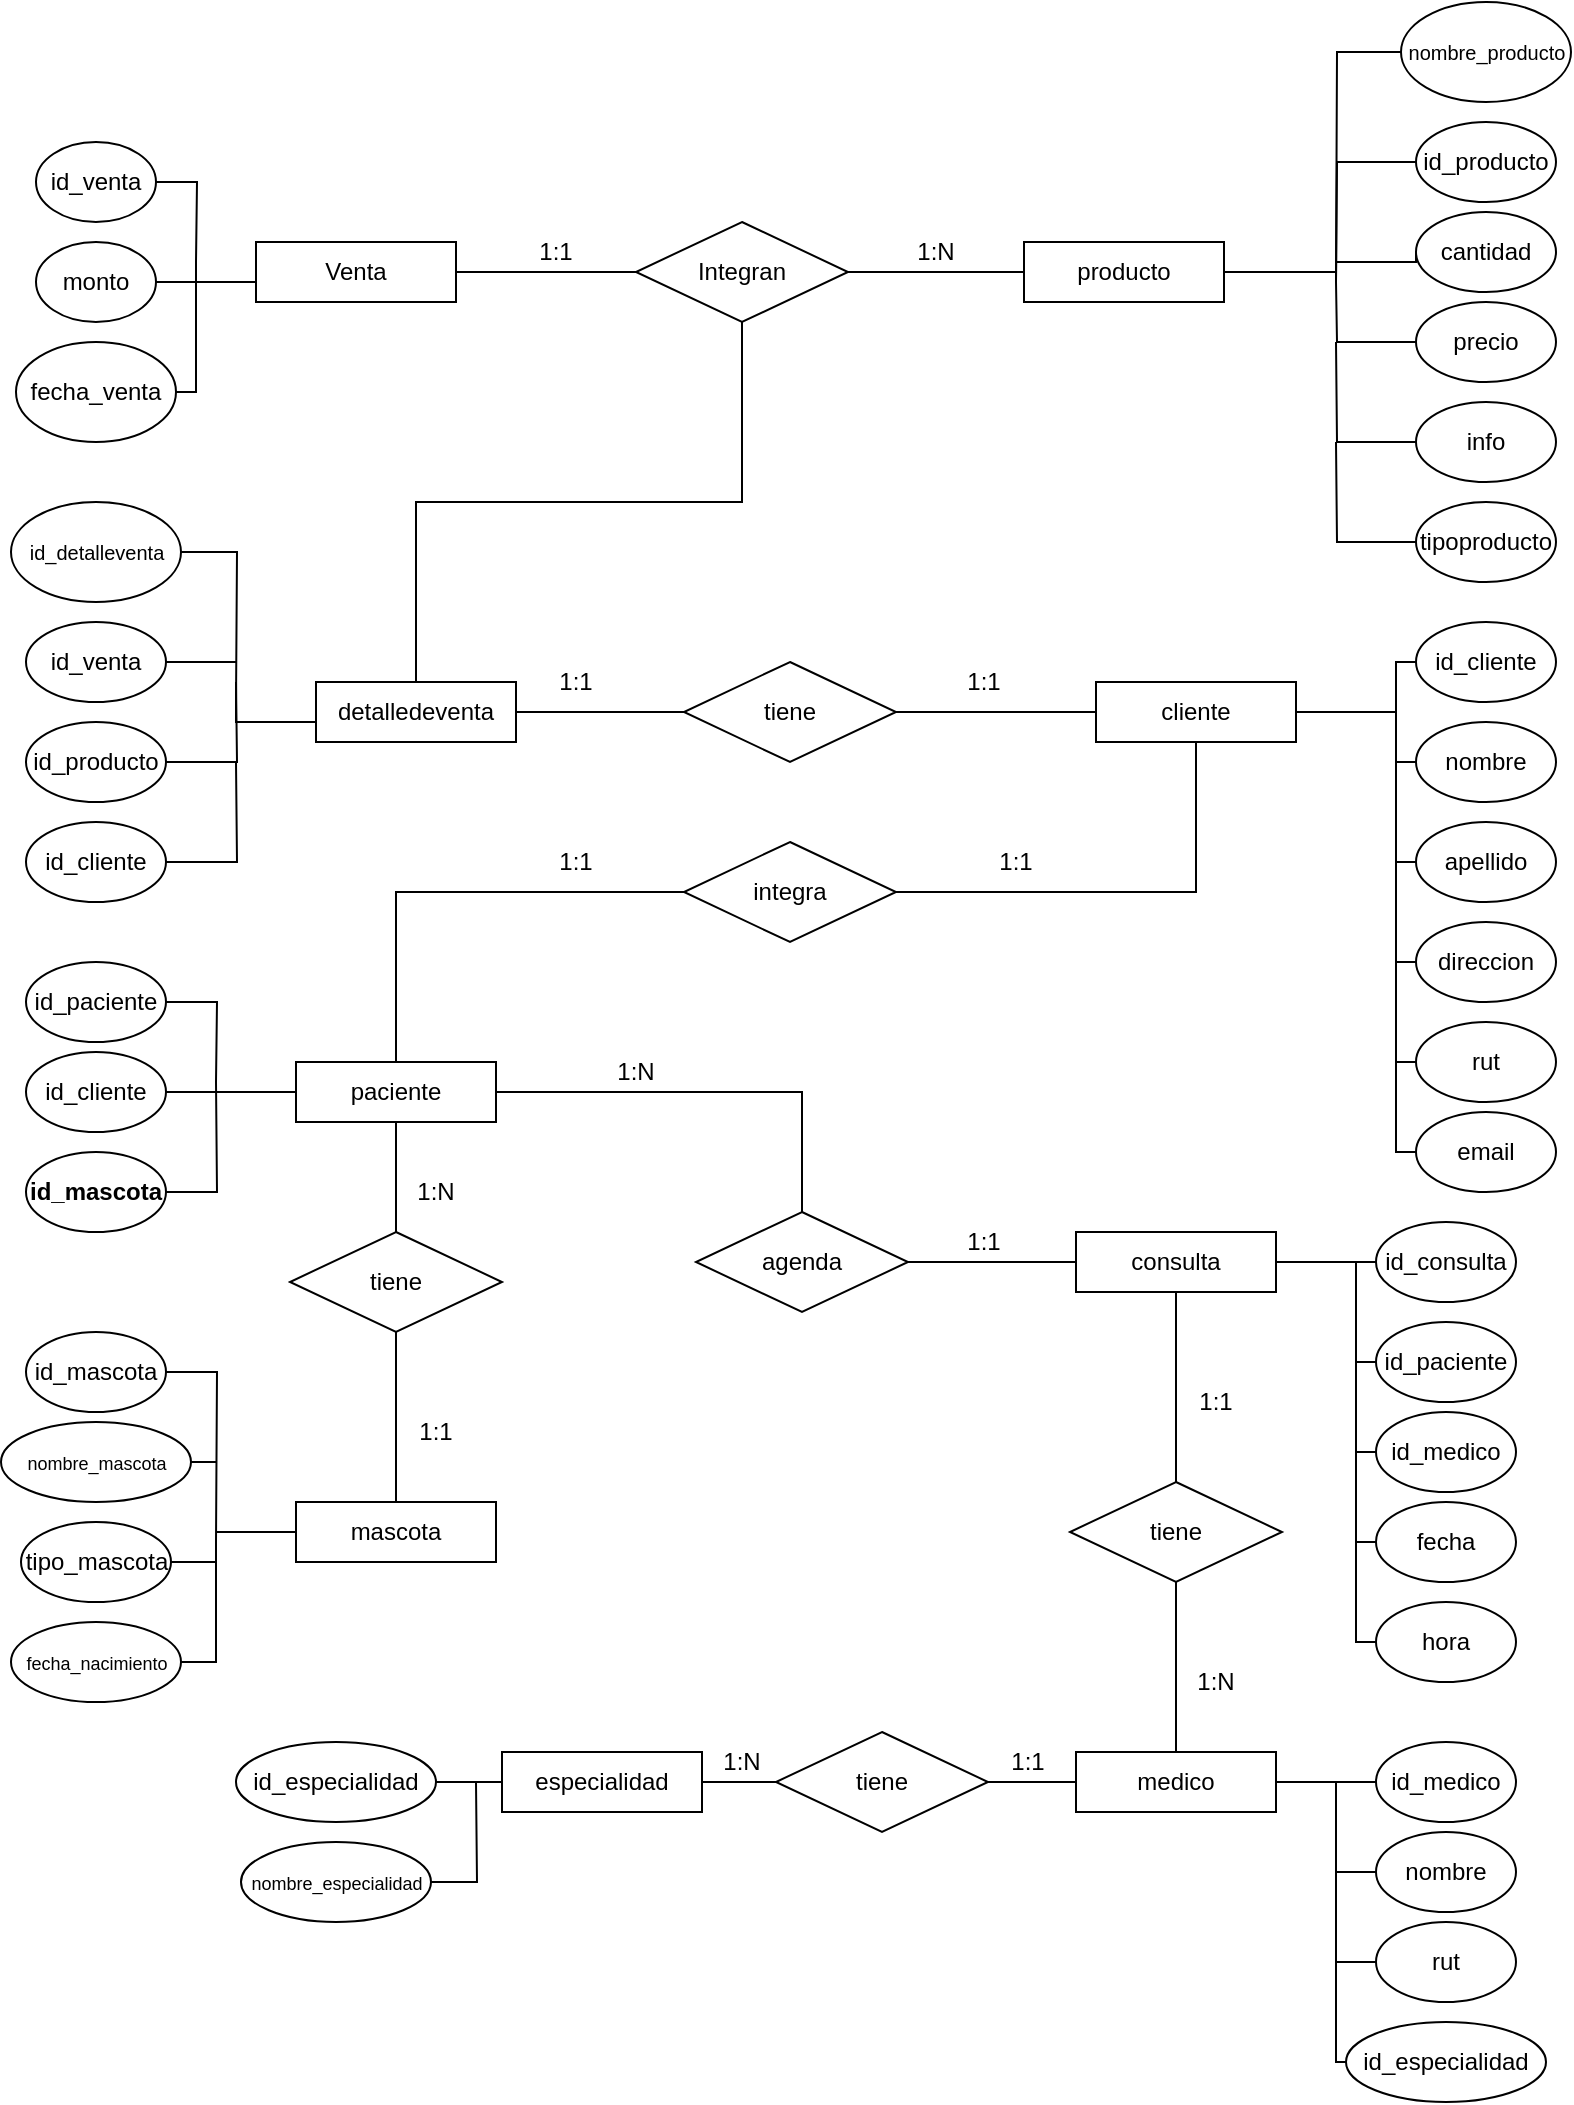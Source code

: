 <mxfile version="14.6.10" type="github">
  <diagram id="C5RBs43oDa-KdzZeNtuy" name="Page-1">
    <mxGraphModel dx="1973" dy="1091" grid="1" gridSize="10" guides="1" tooltips="1" connect="1" arrows="1" fold="1" page="1" pageScale="1" pageWidth="827" pageHeight="1169" math="0" shadow="0">
      <root>
        <mxCell id="WIyWlLk6GJQsqaUBKTNV-0" />
        <mxCell id="WIyWlLk6GJQsqaUBKTNV-1" parent="WIyWlLk6GJQsqaUBKTNV-0" />
        <mxCell id="4dJDkmnBJsWm2NZpvlQx-30" style="edgeStyle=orthogonalEdgeStyle;rounded=0;orthogonalLoop=1;jettySize=auto;html=1;exitX=0;exitY=0.5;exitDx=0;exitDy=0;endArrow=none;endFill=0;" edge="1" parent="WIyWlLk6GJQsqaUBKTNV-1" source="4dJDkmnBJsWm2NZpvlQx-0">
          <mxGeometry relative="1" as="geometry">
            <mxPoint x="100" y="145" as="targetPoint" />
            <Array as="points">
              <mxPoint x="130" y="150" />
              <mxPoint x="100" y="150" />
            </Array>
          </mxGeometry>
        </mxCell>
        <mxCell id="4dJDkmnBJsWm2NZpvlQx-39" style="edgeStyle=orthogonalEdgeStyle;rounded=0;orthogonalLoop=1;jettySize=auto;html=1;exitX=1;exitY=0.5;exitDx=0;exitDy=0;entryX=0;entryY=0.5;entryDx=0;entryDy=0;endArrow=none;endFill=0;" edge="1" parent="WIyWlLk6GJQsqaUBKTNV-1" source="4dJDkmnBJsWm2NZpvlQx-0" target="4dJDkmnBJsWm2NZpvlQx-38">
          <mxGeometry relative="1" as="geometry" />
        </mxCell>
        <mxCell id="4dJDkmnBJsWm2NZpvlQx-0" value="Venta" style="rounded=0;whiteSpace=wrap;html=1;" vertex="1" parent="WIyWlLk6GJQsqaUBKTNV-1">
          <mxGeometry x="130" y="130" width="100" height="30" as="geometry" />
        </mxCell>
        <mxCell id="4dJDkmnBJsWm2NZpvlQx-53" style="edgeStyle=orthogonalEdgeStyle;rounded=0;orthogonalLoop=1;jettySize=auto;html=1;exitX=0;exitY=0.5;exitDx=0;exitDy=0;endArrow=none;endFill=0;" edge="1" parent="WIyWlLk6GJQsqaUBKTNV-1" source="4dJDkmnBJsWm2NZpvlQx-1">
          <mxGeometry relative="1" as="geometry">
            <mxPoint x="120" y="355" as="targetPoint" />
            <Array as="points">
              <mxPoint x="180" y="370" />
              <mxPoint x="120" y="370" />
            </Array>
          </mxGeometry>
        </mxCell>
        <mxCell id="4dJDkmnBJsWm2NZpvlQx-60" style="edgeStyle=orthogonalEdgeStyle;rounded=0;orthogonalLoop=1;jettySize=auto;html=1;exitX=1;exitY=0.5;exitDx=0;exitDy=0;endArrow=none;endFill=0;" edge="1" parent="WIyWlLk6GJQsqaUBKTNV-1" source="4dJDkmnBJsWm2NZpvlQx-1" target="4dJDkmnBJsWm2NZpvlQx-59">
          <mxGeometry relative="1" as="geometry" />
        </mxCell>
        <mxCell id="4dJDkmnBJsWm2NZpvlQx-1" value="detalledeventa" style="rounded=0;whiteSpace=wrap;html=1;" vertex="1" parent="WIyWlLk6GJQsqaUBKTNV-1">
          <mxGeometry x="160" y="350" width="100" height="30" as="geometry" />
        </mxCell>
        <mxCell id="4dJDkmnBJsWm2NZpvlQx-31" style="edgeStyle=orthogonalEdgeStyle;rounded=0;orthogonalLoop=1;jettySize=auto;html=1;exitX=1;exitY=0.5;exitDx=0;exitDy=0;endArrow=none;endFill=0;" edge="1" parent="WIyWlLk6GJQsqaUBKTNV-1" source="4dJDkmnBJsWm2NZpvlQx-2">
          <mxGeometry relative="1" as="geometry">
            <mxPoint x="670" y="145" as="targetPoint" />
          </mxGeometry>
        </mxCell>
        <mxCell id="4dJDkmnBJsWm2NZpvlQx-40" style="edgeStyle=orthogonalEdgeStyle;rounded=0;orthogonalLoop=1;jettySize=auto;html=1;exitX=0;exitY=0.5;exitDx=0;exitDy=0;entryX=1;entryY=0.5;entryDx=0;entryDy=0;endArrow=none;endFill=0;" edge="1" parent="WIyWlLk6GJQsqaUBKTNV-1" source="4dJDkmnBJsWm2NZpvlQx-2" target="4dJDkmnBJsWm2NZpvlQx-38">
          <mxGeometry relative="1" as="geometry" />
        </mxCell>
        <mxCell id="4dJDkmnBJsWm2NZpvlQx-2" value="producto" style="rounded=0;whiteSpace=wrap;html=1;" vertex="1" parent="WIyWlLk6GJQsqaUBKTNV-1">
          <mxGeometry x="514" y="130" width="100" height="30" as="geometry" />
        </mxCell>
        <mxCell id="4dJDkmnBJsWm2NZpvlQx-73" style="edgeStyle=orthogonalEdgeStyle;rounded=0;orthogonalLoop=1;jettySize=auto;html=1;exitX=1;exitY=0.5;exitDx=0;exitDy=0;endArrow=none;endFill=0;" edge="1" parent="WIyWlLk6GJQsqaUBKTNV-1" source="4dJDkmnBJsWm2NZpvlQx-3">
          <mxGeometry relative="1" as="geometry">
            <mxPoint x="700" y="365" as="targetPoint" />
          </mxGeometry>
        </mxCell>
        <mxCell id="4dJDkmnBJsWm2NZpvlQx-92" style="edgeStyle=orthogonalEdgeStyle;rounded=0;orthogonalLoop=1;jettySize=auto;html=1;exitX=0.5;exitY=1;exitDx=0;exitDy=0;entryX=1;entryY=0.5;entryDx=0;entryDy=0;endArrow=none;endFill=0;" edge="1" parent="WIyWlLk6GJQsqaUBKTNV-1" source="4dJDkmnBJsWm2NZpvlQx-3" target="4dJDkmnBJsWm2NZpvlQx-90">
          <mxGeometry relative="1" as="geometry" />
        </mxCell>
        <mxCell id="4dJDkmnBJsWm2NZpvlQx-3" value="cliente" style="rounded=0;whiteSpace=wrap;html=1;" vertex="1" parent="WIyWlLk6GJQsqaUBKTNV-1">
          <mxGeometry x="550" y="350" width="100" height="30" as="geometry" />
        </mxCell>
        <mxCell id="4dJDkmnBJsWm2NZpvlQx-85" style="edgeStyle=orthogonalEdgeStyle;rounded=0;orthogonalLoop=1;jettySize=auto;html=1;exitX=0;exitY=0.5;exitDx=0;exitDy=0;endArrow=none;endFill=0;" edge="1" parent="WIyWlLk6GJQsqaUBKTNV-1" source="4dJDkmnBJsWm2NZpvlQx-4">
          <mxGeometry relative="1" as="geometry">
            <mxPoint x="110" y="555" as="targetPoint" />
          </mxGeometry>
        </mxCell>
        <mxCell id="4dJDkmnBJsWm2NZpvlQx-104" style="edgeStyle=orthogonalEdgeStyle;rounded=0;orthogonalLoop=1;jettySize=auto;html=1;exitX=0.5;exitY=1;exitDx=0;exitDy=0;entryX=0.5;entryY=0;entryDx=0;entryDy=0;endArrow=none;endFill=0;" edge="1" parent="WIyWlLk6GJQsqaUBKTNV-1" source="4dJDkmnBJsWm2NZpvlQx-4" target="4dJDkmnBJsWm2NZpvlQx-94">
          <mxGeometry relative="1" as="geometry" />
        </mxCell>
        <mxCell id="4dJDkmnBJsWm2NZpvlQx-124" style="edgeStyle=orthogonalEdgeStyle;rounded=0;orthogonalLoop=1;jettySize=auto;html=1;exitX=1;exitY=0.5;exitDx=0;exitDy=0;entryX=0.5;entryY=0;entryDx=0;entryDy=0;endArrow=none;endFill=0;" edge="1" parent="WIyWlLk6GJQsqaUBKTNV-1" source="4dJDkmnBJsWm2NZpvlQx-4" target="4dJDkmnBJsWm2NZpvlQx-123">
          <mxGeometry relative="1" as="geometry" />
        </mxCell>
        <mxCell id="4dJDkmnBJsWm2NZpvlQx-4" value="paciente" style="rounded=0;whiteSpace=wrap;html=1;" vertex="1" parent="WIyWlLk6GJQsqaUBKTNV-1">
          <mxGeometry x="150" y="540" width="100" height="30" as="geometry" />
        </mxCell>
        <mxCell id="4dJDkmnBJsWm2NZpvlQx-116" style="edgeStyle=orthogonalEdgeStyle;rounded=0;orthogonalLoop=1;jettySize=auto;html=1;exitX=1;exitY=0.5;exitDx=0;exitDy=0;endArrow=none;endFill=0;" edge="1" parent="WIyWlLk6GJQsqaUBKTNV-1" source="4dJDkmnBJsWm2NZpvlQx-5">
          <mxGeometry relative="1" as="geometry">
            <mxPoint x="670" y="640" as="targetPoint" />
          </mxGeometry>
        </mxCell>
        <mxCell id="4dJDkmnBJsWm2NZpvlQx-125" style="edgeStyle=orthogonalEdgeStyle;rounded=0;orthogonalLoop=1;jettySize=auto;html=1;exitX=0;exitY=0.5;exitDx=0;exitDy=0;entryX=1;entryY=0.5;entryDx=0;entryDy=0;endArrow=none;endFill=0;" edge="1" parent="WIyWlLk6GJQsqaUBKTNV-1" source="4dJDkmnBJsWm2NZpvlQx-5" target="4dJDkmnBJsWm2NZpvlQx-123">
          <mxGeometry relative="1" as="geometry" />
        </mxCell>
        <mxCell id="4dJDkmnBJsWm2NZpvlQx-138" style="edgeStyle=orthogonalEdgeStyle;rounded=0;orthogonalLoop=1;jettySize=auto;html=1;exitX=0.5;exitY=1;exitDx=0;exitDy=0;endArrow=none;endFill=0;" edge="1" parent="WIyWlLk6GJQsqaUBKTNV-1" source="4dJDkmnBJsWm2NZpvlQx-5" target="4dJDkmnBJsWm2NZpvlQx-137">
          <mxGeometry relative="1" as="geometry" />
        </mxCell>
        <mxCell id="4dJDkmnBJsWm2NZpvlQx-5" value="consulta" style="rounded=0;whiteSpace=wrap;html=1;" vertex="1" parent="WIyWlLk6GJQsqaUBKTNV-1">
          <mxGeometry x="540" y="625" width="100" height="30" as="geometry" />
        </mxCell>
        <mxCell id="4dJDkmnBJsWm2NZpvlQx-99" style="edgeStyle=orthogonalEdgeStyle;rounded=0;orthogonalLoop=1;jettySize=auto;html=1;exitX=0;exitY=0.5;exitDx=0;exitDy=0;endArrow=none;endFill=0;" edge="1" parent="WIyWlLk6GJQsqaUBKTNV-1" source="4dJDkmnBJsWm2NZpvlQx-6">
          <mxGeometry relative="1" as="geometry">
            <mxPoint x="110" y="775" as="targetPoint" />
          </mxGeometry>
        </mxCell>
        <mxCell id="4dJDkmnBJsWm2NZpvlQx-106" style="edgeStyle=orthogonalEdgeStyle;rounded=0;orthogonalLoop=1;jettySize=auto;html=1;exitX=0.5;exitY=0;exitDx=0;exitDy=0;entryX=0.5;entryY=1;entryDx=0;entryDy=0;endArrow=none;endFill=0;" edge="1" parent="WIyWlLk6GJQsqaUBKTNV-1" source="4dJDkmnBJsWm2NZpvlQx-6" target="4dJDkmnBJsWm2NZpvlQx-94">
          <mxGeometry relative="1" as="geometry" />
        </mxCell>
        <mxCell id="4dJDkmnBJsWm2NZpvlQx-6" value="mascota" style="rounded=0;whiteSpace=wrap;html=1;" vertex="1" parent="WIyWlLk6GJQsqaUBKTNV-1">
          <mxGeometry x="150" y="760" width="100" height="30" as="geometry" />
        </mxCell>
        <mxCell id="4dJDkmnBJsWm2NZpvlQx-133" style="edgeStyle=orthogonalEdgeStyle;rounded=0;orthogonalLoop=1;jettySize=auto;html=1;exitX=1;exitY=0.5;exitDx=0;exitDy=0;entryX=0;entryY=0.5;entryDx=0;entryDy=0;endArrow=none;endFill=0;" edge="1" parent="WIyWlLk6GJQsqaUBKTNV-1" source="4dJDkmnBJsWm2NZpvlQx-7" target="4dJDkmnBJsWm2NZpvlQx-128">
          <mxGeometry relative="1" as="geometry" />
        </mxCell>
        <mxCell id="4dJDkmnBJsWm2NZpvlQx-139" style="edgeStyle=orthogonalEdgeStyle;rounded=0;orthogonalLoop=1;jettySize=auto;html=1;exitX=0.5;exitY=0;exitDx=0;exitDy=0;entryX=0.5;entryY=1;entryDx=0;entryDy=0;endArrow=none;endFill=0;" edge="1" parent="WIyWlLk6GJQsqaUBKTNV-1" source="4dJDkmnBJsWm2NZpvlQx-7" target="4dJDkmnBJsWm2NZpvlQx-137">
          <mxGeometry relative="1" as="geometry" />
        </mxCell>
        <mxCell id="4dJDkmnBJsWm2NZpvlQx-149" style="edgeStyle=orthogonalEdgeStyle;rounded=0;orthogonalLoop=1;jettySize=auto;html=1;exitX=0;exitY=0.5;exitDx=0;exitDy=0;entryX=1;entryY=0.5;entryDx=0;entryDy=0;endArrow=none;endFill=0;" edge="1" parent="WIyWlLk6GJQsqaUBKTNV-1" source="4dJDkmnBJsWm2NZpvlQx-7" target="4dJDkmnBJsWm2NZpvlQx-148">
          <mxGeometry relative="1" as="geometry" />
        </mxCell>
        <mxCell id="4dJDkmnBJsWm2NZpvlQx-7" value="medico" style="rounded=0;whiteSpace=wrap;html=1;" vertex="1" parent="WIyWlLk6GJQsqaUBKTNV-1">
          <mxGeometry x="540" y="885" width="100" height="30" as="geometry" />
        </mxCell>
        <mxCell id="4dJDkmnBJsWm2NZpvlQx-145" style="edgeStyle=orthogonalEdgeStyle;rounded=0;orthogonalLoop=1;jettySize=auto;html=1;exitX=0;exitY=0.5;exitDx=0;exitDy=0;endArrow=none;endFill=0;" edge="1" parent="WIyWlLk6GJQsqaUBKTNV-1" source="4dJDkmnBJsWm2NZpvlQx-8">
          <mxGeometry relative="1" as="geometry">
            <mxPoint x="250" y="900" as="targetPoint" />
          </mxGeometry>
        </mxCell>
        <mxCell id="4dJDkmnBJsWm2NZpvlQx-150" style="edgeStyle=orthogonalEdgeStyle;rounded=0;orthogonalLoop=1;jettySize=auto;html=1;exitX=1;exitY=0.5;exitDx=0;exitDy=0;entryX=0;entryY=0.5;entryDx=0;entryDy=0;endArrow=none;endFill=0;" edge="1" parent="WIyWlLk6GJQsqaUBKTNV-1" source="4dJDkmnBJsWm2NZpvlQx-8" target="4dJDkmnBJsWm2NZpvlQx-148">
          <mxGeometry relative="1" as="geometry" />
        </mxCell>
        <mxCell id="4dJDkmnBJsWm2NZpvlQx-8" value="especialidad" style="rounded=0;whiteSpace=wrap;html=1;" vertex="1" parent="WIyWlLk6GJQsqaUBKTNV-1">
          <mxGeometry x="253" y="885" width="100" height="30" as="geometry" />
        </mxCell>
        <mxCell id="4dJDkmnBJsWm2NZpvlQx-19" style="edgeStyle=orthogonalEdgeStyle;rounded=0;orthogonalLoop=1;jettySize=auto;html=1;exitX=1;exitY=0.5;exitDx=0;exitDy=0;endArrow=none;endFill=0;" edge="1" parent="WIyWlLk6GJQsqaUBKTNV-1" source="4dJDkmnBJsWm2NZpvlQx-9">
          <mxGeometry relative="1" as="geometry">
            <mxPoint x="100" y="140" as="targetPoint" />
          </mxGeometry>
        </mxCell>
        <mxCell id="4dJDkmnBJsWm2NZpvlQx-9" value="id_venta" style="ellipse;whiteSpace=wrap;html=1;" vertex="1" parent="WIyWlLk6GJQsqaUBKTNV-1">
          <mxGeometry x="20" y="80" width="60" height="40" as="geometry" />
        </mxCell>
        <mxCell id="4dJDkmnBJsWm2NZpvlQx-20" style="edgeStyle=orthogonalEdgeStyle;rounded=0;orthogonalLoop=1;jettySize=auto;html=1;exitX=1;exitY=0.5;exitDx=0;exitDy=0;endArrow=none;endFill=0;" edge="1" parent="WIyWlLk6GJQsqaUBKTNV-1" source="4dJDkmnBJsWm2NZpvlQx-10">
          <mxGeometry relative="1" as="geometry">
            <mxPoint x="100" y="140" as="targetPoint" />
          </mxGeometry>
        </mxCell>
        <mxCell id="4dJDkmnBJsWm2NZpvlQx-10" value="monto" style="ellipse;whiteSpace=wrap;html=1;" vertex="1" parent="WIyWlLk6GJQsqaUBKTNV-1">
          <mxGeometry x="20" y="130" width="60" height="40" as="geometry" />
        </mxCell>
        <mxCell id="4dJDkmnBJsWm2NZpvlQx-22" style="edgeStyle=orthogonalEdgeStyle;rounded=0;orthogonalLoop=1;jettySize=auto;html=1;exitX=1;exitY=0.5;exitDx=0;exitDy=0;endArrow=none;endFill=0;" edge="1" parent="WIyWlLk6GJQsqaUBKTNV-1" source="4dJDkmnBJsWm2NZpvlQx-11">
          <mxGeometry relative="1" as="geometry">
            <mxPoint x="100" y="140" as="targetPoint" />
            <Array as="points">
              <mxPoint x="100" y="205" />
            </Array>
          </mxGeometry>
        </mxCell>
        <mxCell id="4dJDkmnBJsWm2NZpvlQx-11" value="fecha_venta" style="ellipse;whiteSpace=wrap;html=1;" vertex="1" parent="WIyWlLk6GJQsqaUBKTNV-1">
          <mxGeometry x="10" y="180" width="80" height="50" as="geometry" />
        </mxCell>
        <mxCell id="4dJDkmnBJsWm2NZpvlQx-33" style="edgeStyle=orthogonalEdgeStyle;rounded=0;orthogonalLoop=1;jettySize=auto;html=1;exitX=0;exitY=0.5;exitDx=0;exitDy=0;endArrow=none;endFill=0;" edge="1" parent="WIyWlLk6GJQsqaUBKTNV-1" source="4dJDkmnBJsWm2NZpvlQx-12">
          <mxGeometry relative="1" as="geometry">
            <mxPoint x="670" y="150" as="targetPoint" />
          </mxGeometry>
        </mxCell>
        <mxCell id="4dJDkmnBJsWm2NZpvlQx-12" value="id_producto" style="ellipse;whiteSpace=wrap;html=1;" vertex="1" parent="WIyWlLk6GJQsqaUBKTNV-1">
          <mxGeometry x="710" y="70" width="70" height="40" as="geometry" />
        </mxCell>
        <mxCell id="4dJDkmnBJsWm2NZpvlQx-32" style="edgeStyle=orthogonalEdgeStyle;rounded=0;orthogonalLoop=1;jettySize=auto;html=1;exitX=0;exitY=0.5;exitDx=0;exitDy=0;endArrow=none;endFill=0;" edge="1" parent="WIyWlLk6GJQsqaUBKTNV-1" source="4dJDkmnBJsWm2NZpvlQx-13">
          <mxGeometry relative="1" as="geometry">
            <mxPoint x="670" y="150" as="targetPoint" />
          </mxGeometry>
        </mxCell>
        <mxCell id="4dJDkmnBJsWm2NZpvlQx-13" value="&lt;font style=&quot;font-size: 10px&quot;&gt;nombre_producto&lt;/font&gt;" style="ellipse;whiteSpace=wrap;html=1;" vertex="1" parent="WIyWlLk6GJQsqaUBKTNV-1">
          <mxGeometry x="702.5" y="10" width="85" height="50" as="geometry" />
        </mxCell>
        <mxCell id="4dJDkmnBJsWm2NZpvlQx-34" style="edgeStyle=orthogonalEdgeStyle;rounded=0;orthogonalLoop=1;jettySize=auto;html=1;exitX=0;exitY=0.5;exitDx=0;exitDy=0;endArrow=none;endFill=0;" edge="1" parent="WIyWlLk6GJQsqaUBKTNV-1" source="4dJDkmnBJsWm2NZpvlQx-14">
          <mxGeometry relative="1" as="geometry">
            <mxPoint x="670" y="140" as="targetPoint" />
            <Array as="points">
              <mxPoint x="710" y="140" />
            </Array>
          </mxGeometry>
        </mxCell>
        <mxCell id="4dJDkmnBJsWm2NZpvlQx-14" value="cantidad" style="ellipse;whiteSpace=wrap;html=1;" vertex="1" parent="WIyWlLk6GJQsqaUBKTNV-1">
          <mxGeometry x="710" y="115" width="70" height="40" as="geometry" />
        </mxCell>
        <mxCell id="4dJDkmnBJsWm2NZpvlQx-35" style="edgeStyle=orthogonalEdgeStyle;rounded=0;orthogonalLoop=1;jettySize=auto;html=1;exitX=0;exitY=0.5;exitDx=0;exitDy=0;endArrow=none;endFill=0;" edge="1" parent="WIyWlLk6GJQsqaUBKTNV-1" source="4dJDkmnBJsWm2NZpvlQx-15">
          <mxGeometry relative="1" as="geometry">
            <mxPoint x="670" y="150" as="targetPoint" />
          </mxGeometry>
        </mxCell>
        <mxCell id="4dJDkmnBJsWm2NZpvlQx-15" value="precio" style="ellipse;whiteSpace=wrap;html=1;" vertex="1" parent="WIyWlLk6GJQsqaUBKTNV-1">
          <mxGeometry x="710" y="160" width="70" height="40" as="geometry" />
        </mxCell>
        <mxCell id="4dJDkmnBJsWm2NZpvlQx-36" style="edgeStyle=orthogonalEdgeStyle;rounded=0;orthogonalLoop=1;jettySize=auto;html=1;exitX=0;exitY=0.5;exitDx=0;exitDy=0;endArrow=none;endFill=0;" edge="1" parent="WIyWlLk6GJQsqaUBKTNV-1" source="4dJDkmnBJsWm2NZpvlQx-16">
          <mxGeometry relative="1" as="geometry">
            <mxPoint x="670" y="180" as="targetPoint" />
          </mxGeometry>
        </mxCell>
        <mxCell id="4dJDkmnBJsWm2NZpvlQx-16" value="info" style="ellipse;whiteSpace=wrap;html=1;" vertex="1" parent="WIyWlLk6GJQsqaUBKTNV-1">
          <mxGeometry x="710" y="210" width="70" height="40" as="geometry" />
        </mxCell>
        <mxCell id="4dJDkmnBJsWm2NZpvlQx-37" style="edgeStyle=orthogonalEdgeStyle;rounded=0;orthogonalLoop=1;jettySize=auto;html=1;exitX=0;exitY=0.5;exitDx=0;exitDy=0;endArrow=none;endFill=0;" edge="1" parent="WIyWlLk6GJQsqaUBKTNV-1" source="4dJDkmnBJsWm2NZpvlQx-17">
          <mxGeometry relative="1" as="geometry">
            <mxPoint x="670" y="230" as="targetPoint" />
          </mxGeometry>
        </mxCell>
        <mxCell id="4dJDkmnBJsWm2NZpvlQx-17" value="tipoproducto" style="ellipse;whiteSpace=wrap;html=1;" vertex="1" parent="WIyWlLk6GJQsqaUBKTNV-1">
          <mxGeometry x="710" y="260" width="70" height="40" as="geometry" />
        </mxCell>
        <mxCell id="4dJDkmnBJsWm2NZpvlQx-42" style="edgeStyle=orthogonalEdgeStyle;rounded=0;orthogonalLoop=1;jettySize=auto;html=1;exitX=0.5;exitY=1;exitDx=0;exitDy=0;entryX=0.5;entryY=0;entryDx=0;entryDy=0;endArrow=none;endFill=0;" edge="1" parent="WIyWlLk6GJQsqaUBKTNV-1" source="4dJDkmnBJsWm2NZpvlQx-38" target="4dJDkmnBJsWm2NZpvlQx-1">
          <mxGeometry relative="1" as="geometry" />
        </mxCell>
        <mxCell id="4dJDkmnBJsWm2NZpvlQx-38" value="Integran" style="rhombus;whiteSpace=wrap;html=1;" vertex="1" parent="WIyWlLk6GJQsqaUBKTNV-1">
          <mxGeometry x="320" y="120" width="106" height="50" as="geometry" />
        </mxCell>
        <mxCell id="4dJDkmnBJsWm2NZpvlQx-54" style="edgeStyle=orthogonalEdgeStyle;rounded=0;orthogonalLoop=1;jettySize=auto;html=1;exitX=1;exitY=0.5;exitDx=0;exitDy=0;endArrow=none;endFill=0;" edge="1" parent="WIyWlLk6GJQsqaUBKTNV-1" source="4dJDkmnBJsWm2NZpvlQx-43">
          <mxGeometry relative="1" as="geometry">
            <mxPoint x="120" y="360" as="targetPoint" />
          </mxGeometry>
        </mxCell>
        <mxCell id="4dJDkmnBJsWm2NZpvlQx-43" value="&lt;font style=&quot;font-size: 10px&quot;&gt;id_detalleventa&lt;/font&gt;" style="ellipse;whiteSpace=wrap;html=1;" vertex="1" parent="WIyWlLk6GJQsqaUBKTNV-1">
          <mxGeometry x="7.5" y="260" width="85" height="50" as="geometry" />
        </mxCell>
        <mxCell id="4dJDkmnBJsWm2NZpvlQx-55" style="edgeStyle=orthogonalEdgeStyle;rounded=0;orthogonalLoop=1;jettySize=auto;html=1;exitX=1;exitY=0.5;exitDx=0;exitDy=0;endArrow=none;endFill=0;" edge="1" parent="WIyWlLk6GJQsqaUBKTNV-1" source="4dJDkmnBJsWm2NZpvlQx-45">
          <mxGeometry relative="1" as="geometry">
            <mxPoint x="120" y="340" as="targetPoint" />
          </mxGeometry>
        </mxCell>
        <mxCell id="4dJDkmnBJsWm2NZpvlQx-45" value="id_venta" style="ellipse;whiteSpace=wrap;html=1;" vertex="1" parent="WIyWlLk6GJQsqaUBKTNV-1">
          <mxGeometry x="15" y="320" width="70" height="40" as="geometry" />
        </mxCell>
        <mxCell id="4dJDkmnBJsWm2NZpvlQx-56" style="edgeStyle=orthogonalEdgeStyle;rounded=0;orthogonalLoop=1;jettySize=auto;html=1;exitX=1;exitY=0.5;exitDx=0;exitDy=0;endArrow=none;endFill=0;" edge="1" parent="WIyWlLk6GJQsqaUBKTNV-1" source="4dJDkmnBJsWm2NZpvlQx-46">
          <mxGeometry relative="1" as="geometry">
            <mxPoint x="120" y="350" as="targetPoint" />
          </mxGeometry>
        </mxCell>
        <mxCell id="4dJDkmnBJsWm2NZpvlQx-46" value="id_producto" style="ellipse;whiteSpace=wrap;html=1;" vertex="1" parent="WIyWlLk6GJQsqaUBKTNV-1">
          <mxGeometry x="15" y="370" width="70" height="40" as="geometry" />
        </mxCell>
        <mxCell id="4dJDkmnBJsWm2NZpvlQx-57" style="edgeStyle=orthogonalEdgeStyle;rounded=0;orthogonalLoop=1;jettySize=auto;html=1;exitX=1;exitY=0.5;exitDx=0;exitDy=0;endArrow=none;endFill=0;" edge="1" parent="WIyWlLk6GJQsqaUBKTNV-1" source="4dJDkmnBJsWm2NZpvlQx-48">
          <mxGeometry relative="1" as="geometry">
            <mxPoint x="120" y="390" as="targetPoint" />
          </mxGeometry>
        </mxCell>
        <mxCell id="4dJDkmnBJsWm2NZpvlQx-48" value="id_cliente" style="ellipse;whiteSpace=wrap;html=1;" vertex="1" parent="WIyWlLk6GJQsqaUBKTNV-1">
          <mxGeometry x="15" y="420" width="70" height="40" as="geometry" />
        </mxCell>
        <mxCell id="4dJDkmnBJsWm2NZpvlQx-80" style="edgeStyle=orthogonalEdgeStyle;rounded=0;orthogonalLoop=1;jettySize=auto;html=1;exitX=1;exitY=0.5;exitDx=0;exitDy=0;entryX=0;entryY=0.5;entryDx=0;entryDy=0;endArrow=none;endFill=0;" edge="1" parent="WIyWlLk6GJQsqaUBKTNV-1" source="4dJDkmnBJsWm2NZpvlQx-59" target="4dJDkmnBJsWm2NZpvlQx-3">
          <mxGeometry relative="1" as="geometry" />
        </mxCell>
        <mxCell id="4dJDkmnBJsWm2NZpvlQx-59" value="tiene" style="rhombus;whiteSpace=wrap;html=1;" vertex="1" parent="WIyWlLk6GJQsqaUBKTNV-1">
          <mxGeometry x="344" y="340" width="106" height="50" as="geometry" />
        </mxCell>
        <mxCell id="4dJDkmnBJsWm2NZpvlQx-63" value="1:1" style="text;html=1;strokeColor=none;fillColor=none;align=center;verticalAlign=middle;whiteSpace=wrap;rounded=0;" vertex="1" parent="WIyWlLk6GJQsqaUBKTNV-1">
          <mxGeometry x="260" y="125" width="40" height="20" as="geometry" />
        </mxCell>
        <mxCell id="4dJDkmnBJsWm2NZpvlQx-65" value="1:N" style="text;html=1;strokeColor=none;fillColor=none;align=center;verticalAlign=middle;whiteSpace=wrap;rounded=0;" vertex="1" parent="WIyWlLk6GJQsqaUBKTNV-1">
          <mxGeometry x="450" y="125" width="40" height="20" as="geometry" />
        </mxCell>
        <mxCell id="4dJDkmnBJsWm2NZpvlQx-66" value="1:1" style="text;html=1;strokeColor=none;fillColor=none;align=center;verticalAlign=middle;whiteSpace=wrap;rounded=0;" vertex="1" parent="WIyWlLk6GJQsqaUBKTNV-1">
          <mxGeometry x="270" y="340" width="40" height="20" as="geometry" />
        </mxCell>
        <mxCell id="4dJDkmnBJsWm2NZpvlQx-74" style="edgeStyle=orthogonalEdgeStyle;rounded=0;orthogonalLoop=1;jettySize=auto;html=1;exitX=0;exitY=0.5;exitDx=0;exitDy=0;endArrow=none;endFill=0;" edge="1" parent="WIyWlLk6GJQsqaUBKTNV-1" source="4dJDkmnBJsWm2NZpvlQx-67">
          <mxGeometry relative="1" as="geometry">
            <mxPoint x="700" y="360" as="targetPoint" />
          </mxGeometry>
        </mxCell>
        <mxCell id="4dJDkmnBJsWm2NZpvlQx-67" value="id_cliente" style="ellipse;whiteSpace=wrap;html=1;" vertex="1" parent="WIyWlLk6GJQsqaUBKTNV-1">
          <mxGeometry x="710" y="320" width="70" height="40" as="geometry" />
        </mxCell>
        <mxCell id="4dJDkmnBJsWm2NZpvlQx-75" style="edgeStyle=orthogonalEdgeStyle;rounded=0;orthogonalLoop=1;jettySize=auto;html=1;exitX=0;exitY=0.5;exitDx=0;exitDy=0;endArrow=none;endFill=0;" edge="1" parent="WIyWlLk6GJQsqaUBKTNV-1" source="4dJDkmnBJsWm2NZpvlQx-68">
          <mxGeometry relative="1" as="geometry">
            <mxPoint x="700" y="360" as="targetPoint" />
          </mxGeometry>
        </mxCell>
        <mxCell id="4dJDkmnBJsWm2NZpvlQx-68" value="nombre" style="ellipse;whiteSpace=wrap;html=1;" vertex="1" parent="WIyWlLk6GJQsqaUBKTNV-1">
          <mxGeometry x="710" y="370" width="70" height="40" as="geometry" />
        </mxCell>
        <mxCell id="4dJDkmnBJsWm2NZpvlQx-76" style="edgeStyle=orthogonalEdgeStyle;rounded=0;orthogonalLoop=1;jettySize=auto;html=1;exitX=0;exitY=0.5;exitDx=0;exitDy=0;endArrow=none;endFill=0;" edge="1" parent="WIyWlLk6GJQsqaUBKTNV-1" source="4dJDkmnBJsWm2NZpvlQx-69">
          <mxGeometry relative="1" as="geometry">
            <mxPoint x="700" y="390" as="targetPoint" />
            <Array as="points">
              <mxPoint x="700" y="440" />
            </Array>
          </mxGeometry>
        </mxCell>
        <mxCell id="4dJDkmnBJsWm2NZpvlQx-69" value="apellido" style="ellipse;whiteSpace=wrap;html=1;" vertex="1" parent="WIyWlLk6GJQsqaUBKTNV-1">
          <mxGeometry x="710" y="420" width="70" height="40" as="geometry" />
        </mxCell>
        <mxCell id="4dJDkmnBJsWm2NZpvlQx-77" style="edgeStyle=orthogonalEdgeStyle;rounded=0;orthogonalLoop=1;jettySize=auto;html=1;exitX=0;exitY=0.5;exitDx=0;exitDy=0;endArrow=none;endFill=0;" edge="1" parent="WIyWlLk6GJQsqaUBKTNV-1" source="4dJDkmnBJsWm2NZpvlQx-70">
          <mxGeometry relative="1" as="geometry">
            <mxPoint x="700" y="440" as="targetPoint" />
            <Array as="points">
              <mxPoint x="700" y="490" />
            </Array>
          </mxGeometry>
        </mxCell>
        <mxCell id="4dJDkmnBJsWm2NZpvlQx-70" value="direccion" style="ellipse;whiteSpace=wrap;html=1;" vertex="1" parent="WIyWlLk6GJQsqaUBKTNV-1">
          <mxGeometry x="710" y="470" width="70" height="40" as="geometry" />
        </mxCell>
        <mxCell id="4dJDkmnBJsWm2NZpvlQx-78" style="edgeStyle=orthogonalEdgeStyle;rounded=0;orthogonalLoop=1;jettySize=auto;html=1;exitX=0;exitY=0.5;exitDx=0;exitDy=0;endArrow=none;endFill=0;" edge="1" parent="WIyWlLk6GJQsqaUBKTNV-1" source="4dJDkmnBJsWm2NZpvlQx-71">
          <mxGeometry relative="1" as="geometry">
            <mxPoint x="700" y="490" as="targetPoint" />
            <Array as="points">
              <mxPoint x="700" y="540" />
            </Array>
          </mxGeometry>
        </mxCell>
        <mxCell id="4dJDkmnBJsWm2NZpvlQx-71" value="rut" style="ellipse;whiteSpace=wrap;html=1;" vertex="1" parent="WIyWlLk6GJQsqaUBKTNV-1">
          <mxGeometry x="710" y="520" width="70" height="40" as="geometry" />
        </mxCell>
        <mxCell id="4dJDkmnBJsWm2NZpvlQx-79" style="edgeStyle=orthogonalEdgeStyle;rounded=0;orthogonalLoop=1;jettySize=auto;html=1;exitX=0;exitY=0.5;exitDx=0;exitDy=0;endArrow=none;endFill=0;" edge="1" parent="WIyWlLk6GJQsqaUBKTNV-1" source="4dJDkmnBJsWm2NZpvlQx-72">
          <mxGeometry relative="1" as="geometry">
            <mxPoint x="700" y="540" as="targetPoint" />
            <Array as="points">
              <mxPoint x="700" y="585" />
            </Array>
          </mxGeometry>
        </mxCell>
        <mxCell id="4dJDkmnBJsWm2NZpvlQx-72" value="email" style="ellipse;whiteSpace=wrap;html=1;" vertex="1" parent="WIyWlLk6GJQsqaUBKTNV-1">
          <mxGeometry x="710" y="565" width="70" height="40" as="geometry" />
        </mxCell>
        <mxCell id="4dJDkmnBJsWm2NZpvlQx-81" value="1:1" style="text;html=1;strokeColor=none;fillColor=none;align=center;verticalAlign=middle;whiteSpace=wrap;rounded=0;" vertex="1" parent="WIyWlLk6GJQsqaUBKTNV-1">
          <mxGeometry x="474" y="340" width="40" height="20" as="geometry" />
        </mxCell>
        <mxCell id="4dJDkmnBJsWm2NZpvlQx-87" style="edgeStyle=orthogonalEdgeStyle;rounded=0;orthogonalLoop=1;jettySize=auto;html=1;exitX=1;exitY=0.5;exitDx=0;exitDy=0;endArrow=none;endFill=0;" edge="1" parent="WIyWlLk6GJQsqaUBKTNV-1" source="4dJDkmnBJsWm2NZpvlQx-82">
          <mxGeometry relative="1" as="geometry">
            <mxPoint x="110" y="555" as="targetPoint" />
          </mxGeometry>
        </mxCell>
        <mxCell id="4dJDkmnBJsWm2NZpvlQx-82" value="id_cliente" style="ellipse;whiteSpace=wrap;html=1;" vertex="1" parent="WIyWlLk6GJQsqaUBKTNV-1">
          <mxGeometry x="15" y="535" width="70" height="40" as="geometry" />
        </mxCell>
        <mxCell id="4dJDkmnBJsWm2NZpvlQx-86" style="edgeStyle=orthogonalEdgeStyle;rounded=0;orthogonalLoop=1;jettySize=auto;html=1;exitX=1;exitY=0.5;exitDx=0;exitDy=0;endArrow=none;endFill=0;" edge="1" parent="WIyWlLk6GJQsqaUBKTNV-1" source="4dJDkmnBJsWm2NZpvlQx-83">
          <mxGeometry relative="1" as="geometry">
            <mxPoint x="110" y="550" as="targetPoint" />
          </mxGeometry>
        </mxCell>
        <mxCell id="4dJDkmnBJsWm2NZpvlQx-83" value="id_paciente" style="ellipse;whiteSpace=wrap;html=1;" vertex="1" parent="WIyWlLk6GJQsqaUBKTNV-1">
          <mxGeometry x="15" y="490" width="70" height="40" as="geometry" />
        </mxCell>
        <mxCell id="4dJDkmnBJsWm2NZpvlQx-88" style="edgeStyle=orthogonalEdgeStyle;rounded=0;orthogonalLoop=1;jettySize=auto;html=1;exitX=1;exitY=0.5;exitDx=0;exitDy=0;endArrow=none;endFill=0;" edge="1" parent="WIyWlLk6GJQsqaUBKTNV-1" source="4dJDkmnBJsWm2NZpvlQx-84">
          <mxGeometry relative="1" as="geometry">
            <mxPoint x="110" y="550" as="targetPoint" />
          </mxGeometry>
        </mxCell>
        <mxCell id="4dJDkmnBJsWm2NZpvlQx-84" value="id_mascota" style="ellipse;whiteSpace=wrap;html=1;fontStyle=1" vertex="1" parent="WIyWlLk6GJQsqaUBKTNV-1">
          <mxGeometry x="15" y="585" width="70" height="40" as="geometry" />
        </mxCell>
        <mxCell id="4dJDkmnBJsWm2NZpvlQx-93" style="edgeStyle=orthogonalEdgeStyle;rounded=0;orthogonalLoop=1;jettySize=auto;html=1;exitX=0;exitY=0.5;exitDx=0;exitDy=0;entryX=0.5;entryY=0;entryDx=0;entryDy=0;endArrow=none;endFill=0;" edge="1" parent="WIyWlLk6GJQsqaUBKTNV-1" source="4dJDkmnBJsWm2NZpvlQx-90" target="4dJDkmnBJsWm2NZpvlQx-4">
          <mxGeometry relative="1" as="geometry" />
        </mxCell>
        <mxCell id="4dJDkmnBJsWm2NZpvlQx-90" value="integra" style="rhombus;whiteSpace=wrap;html=1;" vertex="1" parent="WIyWlLk6GJQsqaUBKTNV-1">
          <mxGeometry x="344" y="430" width="106" height="50" as="geometry" />
        </mxCell>
        <mxCell id="4dJDkmnBJsWm2NZpvlQx-94" value="tiene" style="rhombus;whiteSpace=wrap;html=1;" vertex="1" parent="WIyWlLk6GJQsqaUBKTNV-1">
          <mxGeometry x="147" y="625" width="106" height="50" as="geometry" />
        </mxCell>
        <mxCell id="4dJDkmnBJsWm2NZpvlQx-100" style="edgeStyle=orthogonalEdgeStyle;rounded=0;orthogonalLoop=1;jettySize=auto;html=1;exitX=1;exitY=0.5;exitDx=0;exitDy=0;endArrow=none;endFill=0;" edge="1" parent="WIyWlLk6GJQsqaUBKTNV-1" source="4dJDkmnBJsWm2NZpvlQx-95">
          <mxGeometry relative="1" as="geometry">
            <mxPoint x="110" y="780" as="targetPoint" />
          </mxGeometry>
        </mxCell>
        <mxCell id="4dJDkmnBJsWm2NZpvlQx-95" value="id_mascota" style="ellipse;whiteSpace=wrap;html=1;" vertex="1" parent="WIyWlLk6GJQsqaUBKTNV-1">
          <mxGeometry x="15" y="675" width="70" height="40" as="geometry" />
        </mxCell>
        <mxCell id="4dJDkmnBJsWm2NZpvlQx-101" style="edgeStyle=orthogonalEdgeStyle;rounded=0;orthogonalLoop=1;jettySize=auto;html=1;exitX=1;exitY=0.5;exitDx=0;exitDy=0;endArrow=none;endFill=0;" edge="1" parent="WIyWlLk6GJQsqaUBKTNV-1" source="4dJDkmnBJsWm2NZpvlQx-96">
          <mxGeometry relative="1" as="geometry">
            <mxPoint x="110" y="740" as="targetPoint" />
          </mxGeometry>
        </mxCell>
        <mxCell id="4dJDkmnBJsWm2NZpvlQx-96" value="&lt;font style=&quot;font-size: 9px&quot;&gt;nombre_mascota&lt;/font&gt;" style="ellipse;whiteSpace=wrap;html=1;" vertex="1" parent="WIyWlLk6GJQsqaUBKTNV-1">
          <mxGeometry x="2.5" y="720" width="95" height="40" as="geometry" />
        </mxCell>
        <mxCell id="4dJDkmnBJsWm2NZpvlQx-102" style="edgeStyle=orthogonalEdgeStyle;rounded=0;orthogonalLoop=1;jettySize=auto;html=1;exitX=1;exitY=0.5;exitDx=0;exitDy=0;endArrow=none;endFill=0;" edge="1" parent="WIyWlLk6GJQsqaUBKTNV-1" source="4dJDkmnBJsWm2NZpvlQx-97">
          <mxGeometry relative="1" as="geometry">
            <mxPoint x="110" y="780" as="targetPoint" />
          </mxGeometry>
        </mxCell>
        <mxCell id="4dJDkmnBJsWm2NZpvlQx-97" value="tipo_mascota" style="ellipse;whiteSpace=wrap;html=1;" vertex="1" parent="WIyWlLk6GJQsqaUBKTNV-1">
          <mxGeometry x="12.5" y="770" width="75" height="40" as="geometry" />
        </mxCell>
        <mxCell id="4dJDkmnBJsWm2NZpvlQx-103" style="edgeStyle=orthogonalEdgeStyle;rounded=0;orthogonalLoop=1;jettySize=auto;html=1;exitX=1;exitY=0.5;exitDx=0;exitDy=0;endArrow=none;endFill=0;" edge="1" parent="WIyWlLk6GJQsqaUBKTNV-1" source="4dJDkmnBJsWm2NZpvlQx-98">
          <mxGeometry relative="1" as="geometry">
            <mxPoint x="110" y="790" as="targetPoint" />
            <Array as="points">
              <mxPoint x="110" y="840" />
            </Array>
          </mxGeometry>
        </mxCell>
        <mxCell id="4dJDkmnBJsWm2NZpvlQx-98" value="&lt;font style=&quot;font-size: 9px&quot;&gt;fecha_nacimiento&lt;/font&gt;" style="ellipse;whiteSpace=wrap;html=1;" vertex="1" parent="WIyWlLk6GJQsqaUBKTNV-1">
          <mxGeometry x="7.5" y="820" width="85" height="40" as="geometry" />
        </mxCell>
        <mxCell id="4dJDkmnBJsWm2NZpvlQx-107" value="1:1" style="text;html=1;strokeColor=none;fillColor=none;align=center;verticalAlign=middle;whiteSpace=wrap;rounded=0;" vertex="1" parent="WIyWlLk6GJQsqaUBKTNV-1">
          <mxGeometry x="490" y="430" width="40" height="20" as="geometry" />
        </mxCell>
        <mxCell id="4dJDkmnBJsWm2NZpvlQx-108" value="1:1" style="text;html=1;strokeColor=none;fillColor=none;align=center;verticalAlign=middle;whiteSpace=wrap;rounded=0;" vertex="1" parent="WIyWlLk6GJQsqaUBKTNV-1">
          <mxGeometry x="270" y="430" width="40" height="20" as="geometry" />
        </mxCell>
        <mxCell id="4dJDkmnBJsWm2NZpvlQx-109" value="1:N" style="text;html=1;strokeColor=none;fillColor=none;align=center;verticalAlign=middle;whiteSpace=wrap;rounded=0;" vertex="1" parent="WIyWlLk6GJQsqaUBKTNV-1">
          <mxGeometry x="200" y="595" width="40" height="20" as="geometry" />
        </mxCell>
        <mxCell id="4dJDkmnBJsWm2NZpvlQx-110" value="1:1" style="text;html=1;strokeColor=none;fillColor=none;align=center;verticalAlign=middle;whiteSpace=wrap;rounded=0;" vertex="1" parent="WIyWlLk6GJQsqaUBKTNV-1">
          <mxGeometry x="200" y="715" width="40" height="20" as="geometry" />
        </mxCell>
        <mxCell id="4dJDkmnBJsWm2NZpvlQx-117" style="edgeStyle=orthogonalEdgeStyle;rounded=0;orthogonalLoop=1;jettySize=auto;html=1;exitX=0;exitY=0.5;exitDx=0;exitDy=0;endArrow=none;endFill=0;" edge="1" parent="WIyWlLk6GJQsqaUBKTNV-1" source="4dJDkmnBJsWm2NZpvlQx-111">
          <mxGeometry relative="1" as="geometry">
            <mxPoint x="670" y="640" as="targetPoint" />
          </mxGeometry>
        </mxCell>
        <mxCell id="4dJDkmnBJsWm2NZpvlQx-111" value="id_consulta" style="ellipse;whiteSpace=wrap;html=1;" vertex="1" parent="WIyWlLk6GJQsqaUBKTNV-1">
          <mxGeometry x="690" y="620" width="70" height="40" as="geometry" />
        </mxCell>
        <mxCell id="4dJDkmnBJsWm2NZpvlQx-118" style="edgeStyle=orthogonalEdgeStyle;rounded=0;orthogonalLoop=1;jettySize=auto;html=1;exitX=0;exitY=0.5;exitDx=0;exitDy=0;endArrow=none;endFill=0;" edge="1" parent="WIyWlLk6GJQsqaUBKTNV-1" source="4dJDkmnBJsWm2NZpvlQx-112">
          <mxGeometry relative="1" as="geometry">
            <mxPoint x="680" y="640" as="targetPoint" />
            <Array as="points">
              <mxPoint x="680" y="690" />
            </Array>
          </mxGeometry>
        </mxCell>
        <mxCell id="4dJDkmnBJsWm2NZpvlQx-112" value="id_paciente" style="ellipse;whiteSpace=wrap;html=1;" vertex="1" parent="WIyWlLk6GJQsqaUBKTNV-1">
          <mxGeometry x="690" y="670" width="70" height="40" as="geometry" />
        </mxCell>
        <mxCell id="4dJDkmnBJsWm2NZpvlQx-119" style="edgeStyle=orthogonalEdgeStyle;rounded=0;orthogonalLoop=1;jettySize=auto;html=1;exitX=0;exitY=0.5;exitDx=0;exitDy=0;endArrow=none;endFill=0;" edge="1" parent="WIyWlLk6GJQsqaUBKTNV-1" source="4dJDkmnBJsWm2NZpvlQx-113">
          <mxGeometry relative="1" as="geometry">
            <mxPoint x="680" y="690" as="targetPoint" />
            <Array as="points">
              <mxPoint x="680" y="735" />
            </Array>
          </mxGeometry>
        </mxCell>
        <mxCell id="4dJDkmnBJsWm2NZpvlQx-113" value="id_medico" style="ellipse;whiteSpace=wrap;html=1;" vertex="1" parent="WIyWlLk6GJQsqaUBKTNV-1">
          <mxGeometry x="690" y="715" width="70" height="40" as="geometry" />
        </mxCell>
        <mxCell id="4dJDkmnBJsWm2NZpvlQx-121" style="edgeStyle=orthogonalEdgeStyle;rounded=0;orthogonalLoop=1;jettySize=auto;html=1;exitX=0;exitY=0.5;exitDx=0;exitDy=0;endArrow=none;endFill=0;" edge="1" parent="WIyWlLk6GJQsqaUBKTNV-1" source="4dJDkmnBJsWm2NZpvlQx-114">
          <mxGeometry relative="1" as="geometry">
            <mxPoint x="680" y="730" as="targetPoint" />
            <Array as="points">
              <mxPoint x="680" y="780" />
            </Array>
          </mxGeometry>
        </mxCell>
        <mxCell id="4dJDkmnBJsWm2NZpvlQx-114" value="fecha" style="ellipse;whiteSpace=wrap;html=1;" vertex="1" parent="WIyWlLk6GJQsqaUBKTNV-1">
          <mxGeometry x="690" y="760" width="70" height="40" as="geometry" />
        </mxCell>
        <mxCell id="4dJDkmnBJsWm2NZpvlQx-122" style="edgeStyle=orthogonalEdgeStyle;rounded=0;orthogonalLoop=1;jettySize=auto;html=1;exitX=0;exitY=0.5;exitDx=0;exitDy=0;endArrow=none;endFill=0;" edge="1" parent="WIyWlLk6GJQsqaUBKTNV-1" source="4dJDkmnBJsWm2NZpvlQx-115">
          <mxGeometry relative="1" as="geometry">
            <mxPoint x="680" y="780" as="targetPoint" />
            <Array as="points">
              <mxPoint x="680" y="830" />
            </Array>
          </mxGeometry>
        </mxCell>
        <mxCell id="4dJDkmnBJsWm2NZpvlQx-115" value="hora" style="ellipse;whiteSpace=wrap;html=1;" vertex="1" parent="WIyWlLk6GJQsqaUBKTNV-1">
          <mxGeometry x="690" y="810" width="70" height="40" as="geometry" />
        </mxCell>
        <mxCell id="4dJDkmnBJsWm2NZpvlQx-123" value="agenda" style="rhombus;whiteSpace=wrap;html=1;" vertex="1" parent="WIyWlLk6GJQsqaUBKTNV-1">
          <mxGeometry x="350" y="615" width="106" height="50" as="geometry" />
        </mxCell>
        <mxCell id="4dJDkmnBJsWm2NZpvlQx-126" value="1:N" style="text;html=1;strokeColor=none;fillColor=none;align=center;verticalAlign=middle;whiteSpace=wrap;rounded=0;" vertex="1" parent="WIyWlLk6GJQsqaUBKTNV-1">
          <mxGeometry x="300" y="535" width="40" height="20" as="geometry" />
        </mxCell>
        <mxCell id="4dJDkmnBJsWm2NZpvlQx-127" value="1:1" style="text;html=1;strokeColor=none;fillColor=none;align=center;verticalAlign=middle;whiteSpace=wrap;rounded=0;" vertex="1" parent="WIyWlLk6GJQsqaUBKTNV-1">
          <mxGeometry x="474" y="620" width="40" height="20" as="geometry" />
        </mxCell>
        <mxCell id="4dJDkmnBJsWm2NZpvlQx-128" value="id_medico" style="ellipse;whiteSpace=wrap;html=1;" vertex="1" parent="WIyWlLk6GJQsqaUBKTNV-1">
          <mxGeometry x="690" y="880" width="70" height="40" as="geometry" />
        </mxCell>
        <mxCell id="4dJDkmnBJsWm2NZpvlQx-134" style="edgeStyle=orthogonalEdgeStyle;rounded=0;orthogonalLoop=1;jettySize=auto;html=1;exitX=0;exitY=0.5;exitDx=0;exitDy=0;endArrow=none;endFill=0;" edge="1" parent="WIyWlLk6GJQsqaUBKTNV-1" source="4dJDkmnBJsWm2NZpvlQx-130">
          <mxGeometry relative="1" as="geometry">
            <mxPoint x="670" y="900" as="targetPoint" />
          </mxGeometry>
        </mxCell>
        <mxCell id="4dJDkmnBJsWm2NZpvlQx-130" value="nombre" style="ellipse;whiteSpace=wrap;html=1;" vertex="1" parent="WIyWlLk6GJQsqaUBKTNV-1">
          <mxGeometry x="690" y="925" width="70" height="40" as="geometry" />
        </mxCell>
        <mxCell id="4dJDkmnBJsWm2NZpvlQx-135" style="edgeStyle=orthogonalEdgeStyle;rounded=0;orthogonalLoop=1;jettySize=auto;html=1;exitX=0;exitY=0.5;exitDx=0;exitDy=0;endArrow=none;endFill=0;" edge="1" parent="WIyWlLk6GJQsqaUBKTNV-1" source="4dJDkmnBJsWm2NZpvlQx-131">
          <mxGeometry relative="1" as="geometry">
            <mxPoint x="670" y="940" as="targetPoint" />
          </mxGeometry>
        </mxCell>
        <mxCell id="4dJDkmnBJsWm2NZpvlQx-131" value="rut" style="ellipse;whiteSpace=wrap;html=1;" vertex="1" parent="WIyWlLk6GJQsqaUBKTNV-1">
          <mxGeometry x="690" y="970" width="70" height="40" as="geometry" />
        </mxCell>
        <mxCell id="4dJDkmnBJsWm2NZpvlQx-136" style="edgeStyle=orthogonalEdgeStyle;rounded=0;orthogonalLoop=1;jettySize=auto;html=1;exitX=0;exitY=0.5;exitDx=0;exitDy=0;endArrow=none;endFill=0;" edge="1" parent="WIyWlLk6GJQsqaUBKTNV-1" source="4dJDkmnBJsWm2NZpvlQx-132">
          <mxGeometry relative="1" as="geometry">
            <mxPoint x="670" y="990" as="targetPoint" />
            <Array as="points">
              <mxPoint x="670" y="1040" />
            </Array>
          </mxGeometry>
        </mxCell>
        <mxCell id="4dJDkmnBJsWm2NZpvlQx-132" value="id_especialidad" style="ellipse;whiteSpace=wrap;html=1;" vertex="1" parent="WIyWlLk6GJQsqaUBKTNV-1">
          <mxGeometry x="675" y="1020" width="100" height="40" as="geometry" />
        </mxCell>
        <mxCell id="4dJDkmnBJsWm2NZpvlQx-137" value="tiene" style="rhombus;whiteSpace=wrap;html=1;" vertex="1" parent="WIyWlLk6GJQsqaUBKTNV-1">
          <mxGeometry x="537" y="750" width="106" height="50" as="geometry" />
        </mxCell>
        <mxCell id="4dJDkmnBJsWm2NZpvlQx-140" value="1:1" style="text;html=1;strokeColor=none;fillColor=none;align=center;verticalAlign=middle;whiteSpace=wrap;rounded=0;" vertex="1" parent="WIyWlLk6GJQsqaUBKTNV-1">
          <mxGeometry x="590" y="700" width="40" height="20" as="geometry" />
        </mxCell>
        <mxCell id="4dJDkmnBJsWm2NZpvlQx-141" value="1:N" style="text;html=1;strokeColor=none;fillColor=none;align=center;verticalAlign=middle;whiteSpace=wrap;rounded=0;" vertex="1" parent="WIyWlLk6GJQsqaUBKTNV-1">
          <mxGeometry x="590" y="840" width="40" height="20" as="geometry" />
        </mxCell>
        <mxCell id="4dJDkmnBJsWm2NZpvlQx-146" style="edgeStyle=orthogonalEdgeStyle;rounded=0;orthogonalLoop=1;jettySize=auto;html=1;exitX=1;exitY=0.5;exitDx=0;exitDy=0;endArrow=none;endFill=0;" edge="1" parent="WIyWlLk6GJQsqaUBKTNV-1" source="4dJDkmnBJsWm2NZpvlQx-142">
          <mxGeometry relative="1" as="geometry">
            <mxPoint x="250" y="900" as="targetPoint" />
          </mxGeometry>
        </mxCell>
        <mxCell id="4dJDkmnBJsWm2NZpvlQx-142" value="id_especialidad" style="ellipse;whiteSpace=wrap;html=1;" vertex="1" parent="WIyWlLk6GJQsqaUBKTNV-1">
          <mxGeometry x="120" y="880" width="100" height="40" as="geometry" />
        </mxCell>
        <mxCell id="4dJDkmnBJsWm2NZpvlQx-147" style="edgeStyle=orthogonalEdgeStyle;rounded=0;orthogonalLoop=1;jettySize=auto;html=1;exitX=1;exitY=0.5;exitDx=0;exitDy=0;endArrow=none;endFill=0;" edge="1" parent="WIyWlLk6GJQsqaUBKTNV-1" source="4dJDkmnBJsWm2NZpvlQx-144">
          <mxGeometry relative="1" as="geometry">
            <mxPoint x="240" y="900" as="targetPoint" />
          </mxGeometry>
        </mxCell>
        <mxCell id="4dJDkmnBJsWm2NZpvlQx-144" value="&lt;font style=&quot;font-size: 9px&quot;&gt;nombre_especialidad&lt;/font&gt;" style="ellipse;whiteSpace=wrap;html=1;" vertex="1" parent="WIyWlLk6GJQsqaUBKTNV-1">
          <mxGeometry x="122.5" y="930" width="95" height="40" as="geometry" />
        </mxCell>
        <mxCell id="4dJDkmnBJsWm2NZpvlQx-148" value="tiene" style="rhombus;whiteSpace=wrap;html=1;" vertex="1" parent="WIyWlLk6GJQsqaUBKTNV-1">
          <mxGeometry x="390" y="875" width="106" height="50" as="geometry" />
        </mxCell>
        <mxCell id="4dJDkmnBJsWm2NZpvlQx-151" value="1:N" style="text;html=1;strokeColor=none;fillColor=none;align=center;verticalAlign=middle;whiteSpace=wrap;rounded=0;" vertex="1" parent="WIyWlLk6GJQsqaUBKTNV-1">
          <mxGeometry x="353" y="880" width="40" height="20" as="geometry" />
        </mxCell>
        <mxCell id="4dJDkmnBJsWm2NZpvlQx-152" value="1:1" style="text;html=1;strokeColor=none;fillColor=none;align=center;verticalAlign=middle;whiteSpace=wrap;rounded=0;" vertex="1" parent="WIyWlLk6GJQsqaUBKTNV-1">
          <mxGeometry x="496" y="880" width="40" height="20" as="geometry" />
        </mxCell>
      </root>
    </mxGraphModel>
  </diagram>
</mxfile>
